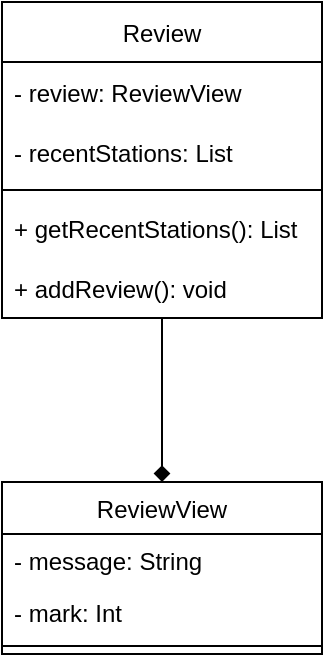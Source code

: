 <mxfile version="17.1.0" type="google"><diagram id="Iw2GwnZAguJoDT_dySs2" name="Page-1"><mxGraphModel grid="1" gridSize="10" guides="1" tooltips="1" connect="1" arrows="1" page="1" fold="1" pageScale="1" pageWidth="827" pageHeight="1169" math="0" shadow="0"><root><mxCell id="0"/><mxCell id="1" parent="0"/><mxCell id="F7nu3ftgVPvrcZrlku9i-20" style="edgeStyle=orthogonalEdgeStyle;rounded=0;orthogonalLoop=1;jettySize=auto;html=1;entryX=0.5;entryY=0;entryDx=0;entryDy=0;endArrow=diamond;endFill=1;" edge="1" parent="1" source="F7nu3ftgVPvrcZrlku9i-6" target="F7nu3ftgVPvrcZrlku9i-15"><mxGeometry relative="1" as="geometry"/></mxCell><mxCell id="F7nu3ftgVPvrcZrlku9i-6" value="Review" style="swimlane;fontStyle=0;childLayout=stackLayout;horizontal=1;startSize=30;horizontalStack=0;resizeParent=1;resizeParentMax=0;resizeLast=0;collapsible=1;marginBottom=0;" vertex="1" parent="1"><mxGeometry x="320" y="40" width="160" height="158" as="geometry"/></mxCell><mxCell id="F7nu3ftgVPvrcZrlku9i-7" value="- review: ReviewView" style="text;strokeColor=none;fillColor=none;align=left;verticalAlign=middle;spacingLeft=4;spacingRight=4;overflow=hidden;points=[[0,0.5],[1,0.5]];portConstraint=eastwest;rotatable=0;" vertex="1" parent="F7nu3ftgVPvrcZrlku9i-6"><mxGeometry y="30" width="160" height="30" as="geometry"/></mxCell><mxCell id="F7nu3ftgVPvrcZrlku9i-8" value="- recentStations: List" style="text;strokeColor=none;fillColor=none;align=left;verticalAlign=middle;spacingLeft=4;spacingRight=4;overflow=hidden;points=[[0,0.5],[1,0.5]];portConstraint=eastwest;rotatable=0;" vertex="1" parent="F7nu3ftgVPvrcZrlku9i-6"><mxGeometry y="60" width="160" height="30" as="geometry"/></mxCell><mxCell id="F7nu3ftgVPvrcZrlku9i-14" value="" style="line;strokeWidth=1;fillColor=none;align=left;verticalAlign=middle;spacingTop=-1;spacingLeft=3;spacingRight=3;rotatable=0;labelPosition=right;points=[];portConstraint=eastwest;" vertex="1" parent="F7nu3ftgVPvrcZrlku9i-6"><mxGeometry y="90" width="160" height="8" as="geometry"/></mxCell><mxCell id="F7nu3ftgVPvrcZrlku9i-10" value="+ getRecentStations(): List" style="text;strokeColor=none;fillColor=none;align=left;verticalAlign=middle;spacingLeft=4;spacingRight=4;overflow=hidden;points=[[0,0.5],[1,0.5]];portConstraint=eastwest;rotatable=0;" vertex="1" parent="F7nu3ftgVPvrcZrlku9i-6"><mxGeometry y="98" width="160" height="30" as="geometry"/></mxCell><mxCell id="F7nu3ftgVPvrcZrlku9i-11" value="+ addReview(): void" style="text;strokeColor=none;fillColor=none;align=left;verticalAlign=middle;spacingLeft=4;spacingRight=4;overflow=hidden;points=[[0,0.5],[1,0.5]];portConstraint=eastwest;rotatable=0;" vertex="1" parent="F7nu3ftgVPvrcZrlku9i-6"><mxGeometry y="128" width="160" height="30" as="geometry"/></mxCell><mxCell id="F7nu3ftgVPvrcZrlku9i-15" value="ReviewView" style="swimlane;fontStyle=0;align=center;verticalAlign=top;childLayout=stackLayout;horizontal=1;startSize=26;horizontalStack=0;resizeParent=1;resizeParentMax=0;resizeLast=0;collapsible=1;marginBottom=0;strokeColor=default;" vertex="1" parent="1"><mxGeometry x="320" y="280" width="160" height="86" as="geometry"/></mxCell><mxCell id="F7nu3ftgVPvrcZrlku9i-16" value="- message: String" style="text;strokeColor=none;fillColor=none;align=left;verticalAlign=top;spacingLeft=4;spacingRight=4;overflow=hidden;rotatable=0;points=[[0,0.5],[1,0.5]];portConstraint=eastwest;" vertex="1" parent="F7nu3ftgVPvrcZrlku9i-15"><mxGeometry y="26" width="160" height="26" as="geometry"/></mxCell><mxCell id="F7nu3ftgVPvrcZrlku9i-19" value="- mark: Int" style="text;strokeColor=none;fillColor=none;align=left;verticalAlign=top;spacingLeft=4;spacingRight=4;overflow=hidden;rotatable=0;points=[[0,0.5],[1,0.5]];portConstraint=eastwest;" vertex="1" parent="F7nu3ftgVPvrcZrlku9i-15"><mxGeometry y="52" width="160" height="26" as="geometry"/></mxCell><mxCell id="F7nu3ftgVPvrcZrlku9i-17" value="" style="line;strokeWidth=1;fillColor=none;align=left;verticalAlign=middle;spacingTop=-1;spacingLeft=3;spacingRight=3;rotatable=0;labelPosition=right;points=[];portConstraint=eastwest;" vertex="1" parent="F7nu3ftgVPvrcZrlku9i-15"><mxGeometry y="78" width="160" height="8" as="geometry"/></mxCell></root></mxGraphModel></diagram></mxfile>